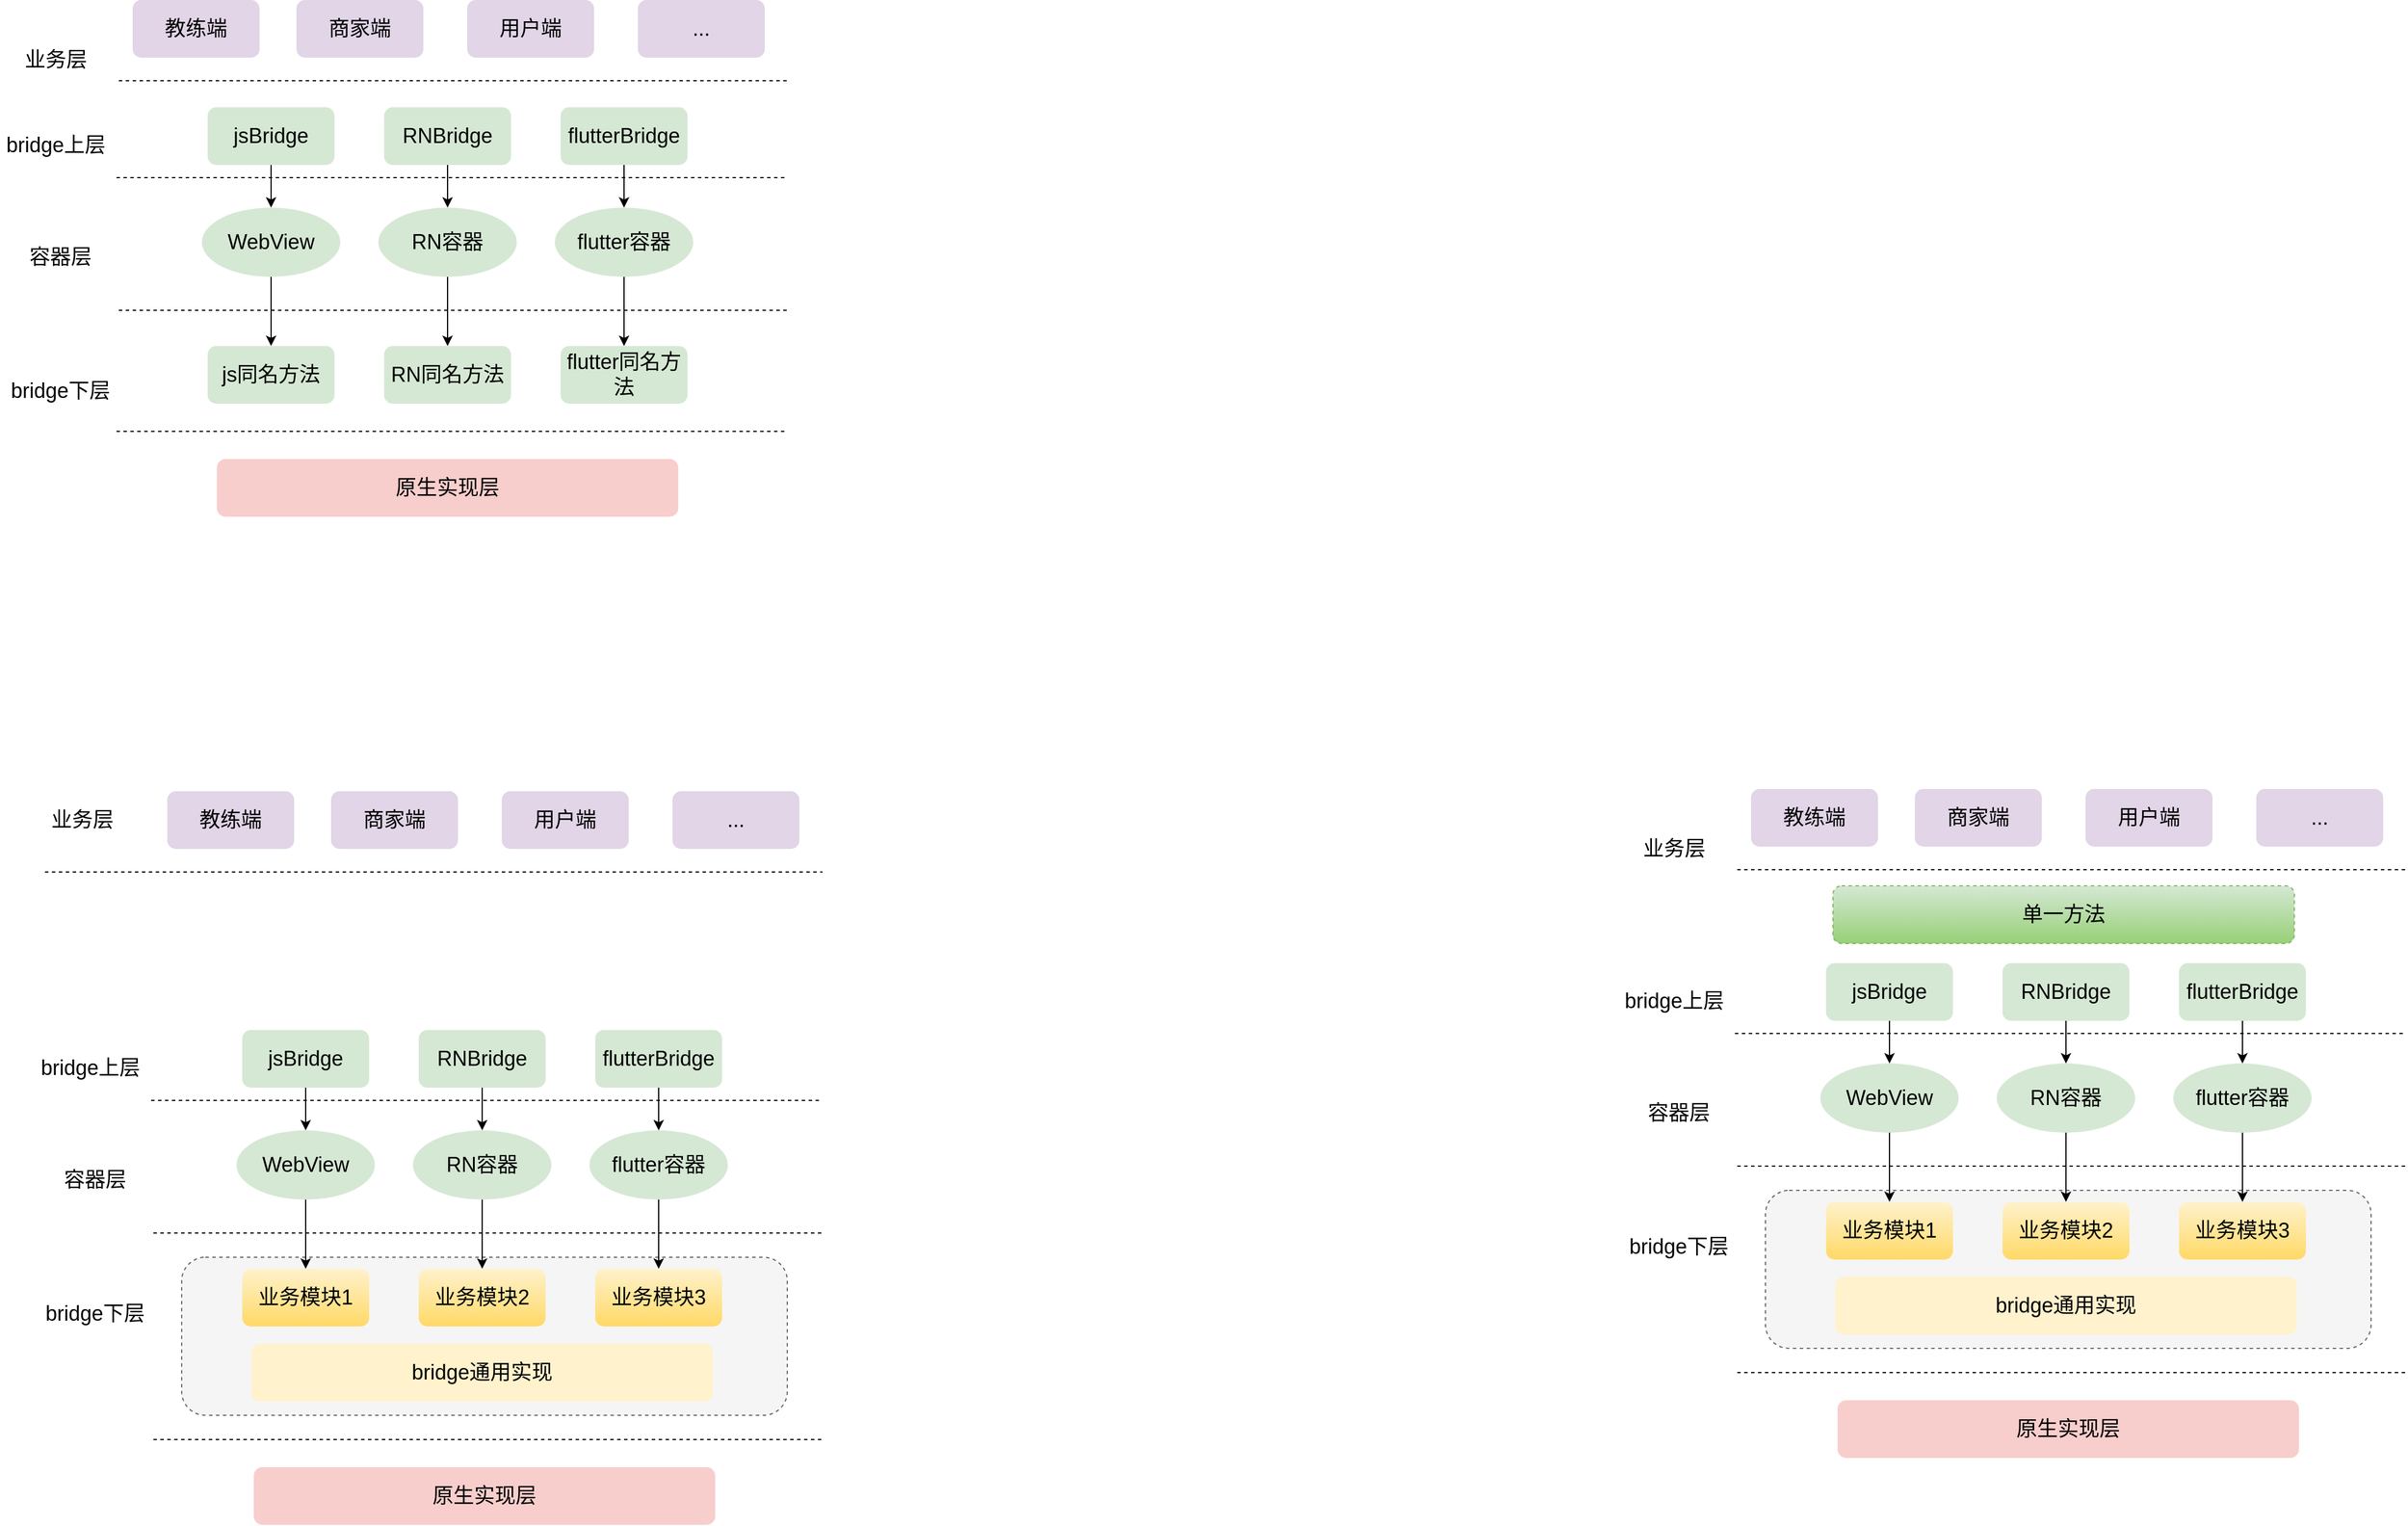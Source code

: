 <mxfile version="16.2.2" type="github" pages="3">
  <diagram id="u__dcUEoVm3xyo9EvBLi" name="第 1 页">
    <mxGraphModel dx="1186" dy="773" grid="0" gridSize="10" guides="1" tooltips="1" connect="1" arrows="1" fold="1" page="1" pageScale="1" pageWidth="3300" pageHeight="2339" math="0" shadow="0">
      <root>
        <mxCell id="0" />
        <mxCell id="1" parent="0" />
        <mxCell id="aqSKvSmFhZGV5VUTu-hm-85" value="" style="rounded=1;whiteSpace=wrap;html=1;dashed=1;fontSize=18;strokeWidth=1;fillColor=#f5f5f5;strokeColor=#666666;fontColor=#333333;" parent="1" vertex="1">
          <mxGeometry x="404.5" y="1203" width="525" height="137" as="geometry" />
        </mxCell>
        <mxCell id="aqSKvSmFhZGV5VUTu-hm-1" value="" style="line;strokeWidth=1;html=1;dashed=1;" parent="1" vertex="1">
          <mxGeometry x="350" y="178" width="580" height="10" as="geometry" />
        </mxCell>
        <mxCell id="aqSKvSmFhZGV5VUTu-hm-2" value="业务层" style="text;html=1;align=center;verticalAlign=middle;resizable=0;points=[];autosize=1;strokeColor=none;fillColor=none;fontSize=18;" parent="1" vertex="1">
          <mxGeometry x="260" y="150" width="70" height="30" as="geometry" />
        </mxCell>
        <mxCell id="aqSKvSmFhZGV5VUTu-hm-4" value="教练端" style="rounded=1;whiteSpace=wrap;html=1;dashed=1;fontSize=18;strokeWidth=1;strokeColor=none;fillColor=#e1d5e7;" parent="1" vertex="1">
          <mxGeometry x="362" y="113" width="110" height="50" as="geometry" />
        </mxCell>
        <mxCell id="aqSKvSmFhZGV5VUTu-hm-7" value="商家端" style="rounded=1;whiteSpace=wrap;html=1;dashed=1;fontSize=18;strokeWidth=1;strokeColor=none;fillColor=#e1d5e7;" parent="1" vertex="1">
          <mxGeometry x="504" y="113" width="110" height="50" as="geometry" />
        </mxCell>
        <mxCell id="aqSKvSmFhZGV5VUTu-hm-8" value="用户端" style="rounded=1;whiteSpace=wrap;html=1;dashed=1;fontSize=18;strokeWidth=1;strokeColor=none;fillColor=#e1d5e7;" parent="1" vertex="1">
          <mxGeometry x="652" y="113" width="110" height="50" as="geometry" />
        </mxCell>
        <mxCell id="aqSKvSmFhZGV5VUTu-hm-11" value="..." style="rounded=1;whiteSpace=wrap;html=1;dashed=1;fontSize=18;strokeWidth=1;strokeColor=none;fillColor=#e1d5e7;" parent="1" vertex="1">
          <mxGeometry x="800" y="113" width="110" height="50" as="geometry" />
        </mxCell>
        <mxCell id="aqSKvSmFhZGV5VUTu-hm-12" value="bridge上层" style="text;html=1;align=center;verticalAlign=middle;resizable=0;points=[];autosize=1;strokeColor=none;fillColor=none;fontSize=18;" parent="1" vertex="1">
          <mxGeometry x="247" y="226" width="96" height="26" as="geometry" />
        </mxCell>
        <mxCell id="aqSKvSmFhZGV5VUTu-hm-13" value="" style="line;strokeWidth=1;html=1;dashed=1;" parent="1" vertex="1">
          <mxGeometry x="348" y="262" width="580" height="10" as="geometry" />
        </mxCell>
        <mxCell id="aqSKvSmFhZGV5VUTu-hm-23" value="" style="edgeStyle=orthogonalEdgeStyle;rounded=0;orthogonalLoop=1;jettySize=auto;html=1;fontSize=18;startArrow=none;startFill=0;" parent="1" source="aqSKvSmFhZGV5VUTu-hm-19" target="aqSKvSmFhZGV5VUTu-hm-22" edge="1">
          <mxGeometry relative="1" as="geometry" />
        </mxCell>
        <mxCell id="aqSKvSmFhZGV5VUTu-hm-19" value="jsBridge" style="rounded=1;whiteSpace=wrap;html=1;dashed=1;fontSize=18;strokeWidth=1;strokeColor=none;fillColor=#d5e8d4;" parent="1" vertex="1">
          <mxGeometry x="427" y="206" width="110" height="50" as="geometry" />
        </mxCell>
        <mxCell id="aqSKvSmFhZGV5VUTu-hm-26" value="" style="edgeStyle=orthogonalEdgeStyle;rounded=0;orthogonalLoop=1;jettySize=auto;html=1;fontSize=18;startArrow=none;startFill=0;" parent="1" source="aqSKvSmFhZGV5VUTu-hm-20" target="aqSKvSmFhZGV5VUTu-hm-25" edge="1">
          <mxGeometry relative="1" as="geometry" />
        </mxCell>
        <mxCell id="aqSKvSmFhZGV5VUTu-hm-20" value="RNBridge" style="rounded=1;whiteSpace=wrap;html=1;dashed=1;fontSize=18;strokeWidth=1;strokeColor=none;fillColor=#d5e8d4;" parent="1" vertex="1">
          <mxGeometry x="580" y="206" width="110" height="50" as="geometry" />
        </mxCell>
        <mxCell id="aqSKvSmFhZGV5VUTu-hm-28" value="" style="edgeStyle=orthogonalEdgeStyle;rounded=0;orthogonalLoop=1;jettySize=auto;html=1;fontSize=18;startArrow=none;startFill=0;" parent="1" source="aqSKvSmFhZGV5VUTu-hm-21" target="aqSKvSmFhZGV5VUTu-hm-27" edge="1">
          <mxGeometry relative="1" as="geometry" />
        </mxCell>
        <mxCell id="aqSKvSmFhZGV5VUTu-hm-21" value="flutterBridge" style="rounded=1;whiteSpace=wrap;html=1;dashed=1;fontSize=18;strokeWidth=1;strokeColor=none;fillColor=#d5e8d4;" parent="1" vertex="1">
          <mxGeometry x="733" y="206" width="110" height="50" as="geometry" />
        </mxCell>
        <mxCell id="aqSKvSmFhZGV5VUTu-hm-36" value="" style="edgeStyle=orthogonalEdgeStyle;rounded=0;orthogonalLoop=1;jettySize=auto;html=1;fontSize=18;startArrow=none;startFill=0;" parent="1" source="aqSKvSmFhZGV5VUTu-hm-22" target="aqSKvSmFhZGV5VUTu-hm-34" edge="1">
          <mxGeometry relative="1" as="geometry" />
        </mxCell>
        <mxCell id="aqSKvSmFhZGV5VUTu-hm-22" value="WebView" style="ellipse;whiteSpace=wrap;html=1;fontSize=18;fillColor=#d5e8d4;strokeColor=none;rounded=1;dashed=1;strokeWidth=1;" parent="1" vertex="1">
          <mxGeometry x="422" y="293" width="120" height="60" as="geometry" />
        </mxCell>
        <mxCell id="aqSKvSmFhZGV5VUTu-hm-42" value="" style="edgeStyle=orthogonalEdgeStyle;rounded=0;orthogonalLoop=1;jettySize=auto;html=1;fontSize=18;startArrow=none;startFill=0;" parent="1" source="aqSKvSmFhZGV5VUTu-hm-25" target="aqSKvSmFhZGV5VUTu-hm-39" edge="1">
          <mxGeometry relative="1" as="geometry" />
        </mxCell>
        <mxCell id="aqSKvSmFhZGV5VUTu-hm-25" value="RN容器" style="ellipse;whiteSpace=wrap;html=1;fontSize=18;fillColor=#d5e8d4;strokeColor=none;rounded=1;dashed=1;strokeWidth=1;" parent="1" vertex="1">
          <mxGeometry x="575" y="293" width="120" height="60" as="geometry" />
        </mxCell>
        <mxCell id="aqSKvSmFhZGV5VUTu-hm-44" value="" style="edgeStyle=orthogonalEdgeStyle;rounded=0;orthogonalLoop=1;jettySize=auto;html=1;fontSize=18;startArrow=none;startFill=0;" parent="1" source="aqSKvSmFhZGV5VUTu-hm-27" target="aqSKvSmFhZGV5VUTu-hm-43" edge="1">
          <mxGeometry relative="1" as="geometry" />
        </mxCell>
        <mxCell id="aqSKvSmFhZGV5VUTu-hm-27" value="flutter容器" style="ellipse;whiteSpace=wrap;html=1;fontSize=18;fillColor=#d5e8d4;strokeColor=none;rounded=1;dashed=1;strokeWidth=1;" parent="1" vertex="1">
          <mxGeometry x="728" y="293" width="120" height="60" as="geometry" />
        </mxCell>
        <mxCell id="aqSKvSmFhZGV5VUTu-hm-29" value="" style="line;strokeWidth=1;html=1;dashed=1;" parent="1" vertex="1">
          <mxGeometry x="350" y="377" width="580" height="10" as="geometry" />
        </mxCell>
        <mxCell id="aqSKvSmFhZGV5VUTu-hm-30" value="容器层" style="text;html=1;align=center;verticalAlign=middle;resizable=0;points=[];autosize=1;strokeColor=none;fillColor=none;fontSize=18;" parent="1" vertex="1">
          <mxGeometry x="267" y="323" width="64" height="26" as="geometry" />
        </mxCell>
        <mxCell id="aqSKvSmFhZGV5VUTu-hm-32" value="bridge下层" style="text;html=1;align=center;verticalAlign=middle;resizable=0;points=[];autosize=1;strokeColor=none;fillColor=none;fontSize=18;" parent="1" vertex="1">
          <mxGeometry x="251" y="439" width="96" height="26" as="geometry" />
        </mxCell>
        <mxCell id="aqSKvSmFhZGV5VUTu-hm-33" value="" style="line;strokeWidth=1;html=1;dashed=1;" parent="1" vertex="1">
          <mxGeometry x="348" y="482" width="580" height="10" as="geometry" />
        </mxCell>
        <mxCell id="aqSKvSmFhZGV5VUTu-hm-34" value="js同名方法" style="rounded=1;whiteSpace=wrap;html=1;dashed=1;fontSize=18;strokeWidth=1;strokeColor=none;fillColor=#d5e8d4;" parent="1" vertex="1">
          <mxGeometry x="427" y="413" width="110" height="50" as="geometry" />
        </mxCell>
        <mxCell id="aqSKvSmFhZGV5VUTu-hm-39" value="RN同名方法" style="rounded=1;whiteSpace=wrap;html=1;dashed=1;fontSize=18;strokeWidth=1;strokeColor=none;fillColor=#d5e8d4;" parent="1" vertex="1">
          <mxGeometry x="580" y="413" width="110" height="50" as="geometry" />
        </mxCell>
        <mxCell id="aqSKvSmFhZGV5VUTu-hm-43" value="flutter同名方法" style="rounded=1;whiteSpace=wrap;html=1;dashed=1;fontSize=18;strokeWidth=1;strokeColor=none;fillColor=#d5e8d4;" parent="1" vertex="1">
          <mxGeometry x="733" y="413" width="110" height="50" as="geometry" />
        </mxCell>
        <mxCell id="aqSKvSmFhZGV5VUTu-hm-45" value="原生实现层" style="rounded=1;whiteSpace=wrap;html=1;dashed=1;fontSize=18;strokeWidth=1;strokeColor=none;fillColor=#f8cecc;" parent="1" vertex="1">
          <mxGeometry x="435" y="511" width="400" height="50" as="geometry" />
        </mxCell>
        <mxCell id="aqSKvSmFhZGV5VUTu-hm-46" value="" style="line;strokeWidth=1;html=1;dashed=1;" parent="1" vertex="1">
          <mxGeometry x="286" y="864" width="674" height="10" as="geometry" />
        </mxCell>
        <mxCell id="aqSKvSmFhZGV5VUTu-hm-47" value="业务层" style="text;html=1;align=center;verticalAlign=middle;resizable=0;points=[];autosize=1;strokeColor=none;fillColor=none;fontSize=18;" parent="1" vertex="1">
          <mxGeometry x="283" y="809" width="70" height="30" as="geometry" />
        </mxCell>
        <mxCell id="aqSKvSmFhZGV5VUTu-hm-48" value="教练端" style="rounded=1;whiteSpace=wrap;html=1;dashed=1;fontSize=18;strokeWidth=1;strokeColor=none;fillColor=#e1d5e7;" parent="1" vertex="1">
          <mxGeometry x="392" y="799" width="110" height="50" as="geometry" />
        </mxCell>
        <mxCell id="aqSKvSmFhZGV5VUTu-hm-49" value="商家端" style="rounded=1;whiteSpace=wrap;html=1;dashed=1;fontSize=18;strokeWidth=1;strokeColor=none;fillColor=#e1d5e7;" parent="1" vertex="1">
          <mxGeometry x="534" y="799" width="110" height="50" as="geometry" />
        </mxCell>
        <mxCell id="aqSKvSmFhZGV5VUTu-hm-50" value="用户端" style="rounded=1;whiteSpace=wrap;html=1;dashed=1;fontSize=18;strokeWidth=1;strokeColor=none;fillColor=#e1d5e7;" parent="1" vertex="1">
          <mxGeometry x="682" y="799" width="110" height="50" as="geometry" />
        </mxCell>
        <mxCell id="aqSKvSmFhZGV5VUTu-hm-51" value="..." style="rounded=1;whiteSpace=wrap;html=1;dashed=1;fontSize=18;strokeWidth=1;strokeColor=none;fillColor=#e1d5e7;" parent="1" vertex="1">
          <mxGeometry x="830" y="799" width="110" height="50" as="geometry" />
        </mxCell>
        <mxCell id="aqSKvSmFhZGV5VUTu-hm-52" value="bridge上层" style="text;html=1;align=center;verticalAlign=middle;resizable=0;points=[];autosize=1;strokeColor=none;fillColor=none;fontSize=18;" parent="1" vertex="1">
          <mxGeometry x="277" y="1026" width="96" height="26" as="geometry" />
        </mxCell>
        <mxCell id="aqSKvSmFhZGV5VUTu-hm-53" value="" style="line;strokeWidth=1;html=1;dashed=1;" parent="1" vertex="1">
          <mxGeometry x="378" y="1062" width="580" height="10" as="geometry" />
        </mxCell>
        <mxCell id="aqSKvSmFhZGV5VUTu-hm-54" value="" style="edgeStyle=orthogonalEdgeStyle;rounded=0;orthogonalLoop=1;jettySize=auto;html=1;fontSize=18;startArrow=none;startFill=0;" parent="1" source="aqSKvSmFhZGV5VUTu-hm-55" target="aqSKvSmFhZGV5VUTu-hm-61" edge="1">
          <mxGeometry relative="1" as="geometry" />
        </mxCell>
        <mxCell id="aqSKvSmFhZGV5VUTu-hm-55" value="jsBridge" style="rounded=1;whiteSpace=wrap;html=1;dashed=1;fontSize=18;strokeWidth=1;strokeColor=none;fillColor=#d5e8d4;" parent="1" vertex="1">
          <mxGeometry x="457" y="1006" width="110" height="50" as="geometry" />
        </mxCell>
        <mxCell id="aqSKvSmFhZGV5VUTu-hm-56" value="" style="edgeStyle=orthogonalEdgeStyle;rounded=0;orthogonalLoop=1;jettySize=auto;html=1;fontSize=18;startArrow=none;startFill=0;" parent="1" source="aqSKvSmFhZGV5VUTu-hm-57" target="aqSKvSmFhZGV5VUTu-hm-63" edge="1">
          <mxGeometry relative="1" as="geometry" />
        </mxCell>
        <mxCell id="aqSKvSmFhZGV5VUTu-hm-57" value="RNBridge" style="rounded=1;whiteSpace=wrap;html=1;dashed=1;fontSize=18;strokeWidth=1;strokeColor=none;fillColor=#d5e8d4;" parent="1" vertex="1">
          <mxGeometry x="610" y="1006" width="110" height="50" as="geometry" />
        </mxCell>
        <mxCell id="aqSKvSmFhZGV5VUTu-hm-58" value="" style="edgeStyle=orthogonalEdgeStyle;rounded=0;orthogonalLoop=1;jettySize=auto;html=1;fontSize=18;startArrow=none;startFill=0;" parent="1" source="aqSKvSmFhZGV5VUTu-hm-59" target="aqSKvSmFhZGV5VUTu-hm-65" edge="1">
          <mxGeometry relative="1" as="geometry" />
        </mxCell>
        <mxCell id="aqSKvSmFhZGV5VUTu-hm-59" value="flutterBridge" style="rounded=1;whiteSpace=wrap;html=1;dashed=1;fontSize=18;strokeWidth=1;strokeColor=none;fillColor=#d5e8d4;" parent="1" vertex="1">
          <mxGeometry x="763" y="1006" width="110" height="50" as="geometry" />
        </mxCell>
        <mxCell id="aqSKvSmFhZGV5VUTu-hm-60" value="" style="edgeStyle=orthogonalEdgeStyle;rounded=0;orthogonalLoop=1;jettySize=auto;html=1;fontSize=18;startArrow=none;startFill=0;" parent="1" source="aqSKvSmFhZGV5VUTu-hm-61" target="aqSKvSmFhZGV5VUTu-hm-70" edge="1">
          <mxGeometry relative="1" as="geometry" />
        </mxCell>
        <mxCell id="aqSKvSmFhZGV5VUTu-hm-61" value="WebView" style="ellipse;whiteSpace=wrap;html=1;fontSize=18;fillColor=#d5e8d4;strokeColor=none;rounded=1;dashed=1;strokeWidth=1;" parent="1" vertex="1">
          <mxGeometry x="452" y="1093" width="120" height="60" as="geometry" />
        </mxCell>
        <mxCell id="aqSKvSmFhZGV5VUTu-hm-62" value="" style="edgeStyle=orthogonalEdgeStyle;rounded=0;orthogonalLoop=1;jettySize=auto;html=1;fontSize=18;startArrow=none;startFill=0;" parent="1" source="aqSKvSmFhZGV5VUTu-hm-63" target="aqSKvSmFhZGV5VUTu-hm-71" edge="1">
          <mxGeometry relative="1" as="geometry" />
        </mxCell>
        <mxCell id="aqSKvSmFhZGV5VUTu-hm-63" value="RN容器" style="ellipse;whiteSpace=wrap;html=1;fontSize=18;fillColor=#d5e8d4;strokeColor=none;rounded=1;dashed=1;strokeWidth=1;" parent="1" vertex="1">
          <mxGeometry x="605" y="1093" width="120" height="60" as="geometry" />
        </mxCell>
        <mxCell id="aqSKvSmFhZGV5VUTu-hm-64" value="" style="edgeStyle=orthogonalEdgeStyle;rounded=0;orthogonalLoop=1;jettySize=auto;html=1;fontSize=18;startArrow=none;startFill=0;" parent="1" source="aqSKvSmFhZGV5VUTu-hm-65" target="aqSKvSmFhZGV5VUTu-hm-72" edge="1">
          <mxGeometry relative="1" as="geometry" />
        </mxCell>
        <mxCell id="aqSKvSmFhZGV5VUTu-hm-65" value="flutter容器" style="ellipse;whiteSpace=wrap;html=1;fontSize=18;fillColor=#d5e8d4;strokeColor=none;rounded=1;dashed=1;strokeWidth=1;" parent="1" vertex="1">
          <mxGeometry x="758" y="1093" width="120" height="60" as="geometry" />
        </mxCell>
        <mxCell id="aqSKvSmFhZGV5VUTu-hm-66" value="" style="line;strokeWidth=1;html=1;dashed=1;" parent="1" vertex="1">
          <mxGeometry x="380" y="1177" width="580" height="10" as="geometry" />
        </mxCell>
        <mxCell id="aqSKvSmFhZGV5VUTu-hm-67" value="容器层" style="text;html=1;align=center;verticalAlign=middle;resizable=0;points=[];autosize=1;strokeColor=none;fillColor=none;fontSize=18;" parent="1" vertex="1">
          <mxGeometry x="297" y="1123" width="64" height="26" as="geometry" />
        </mxCell>
        <mxCell id="aqSKvSmFhZGV5VUTu-hm-68" value="bridge下层" style="text;html=1;align=center;verticalAlign=middle;resizable=0;points=[];autosize=1;strokeColor=none;fillColor=none;fontSize=18;" parent="1" vertex="1">
          <mxGeometry x="281" y="1239" width="96" height="26" as="geometry" />
        </mxCell>
        <mxCell id="aqSKvSmFhZGV5VUTu-hm-69" value="" style="line;strokeWidth=1;html=1;dashed=1;" parent="1" vertex="1">
          <mxGeometry x="380" y="1356" width="580" height="10" as="geometry" />
        </mxCell>
        <mxCell id="aqSKvSmFhZGV5VUTu-hm-70" value="业务模块1" style="rounded=1;whiteSpace=wrap;html=1;dashed=1;fontSize=18;strokeWidth=1;strokeColor=none;fillColor=#fff2cc;gradientColor=#ffd966;" parent="1" vertex="1">
          <mxGeometry x="457" y="1213" width="110" height="50" as="geometry" />
        </mxCell>
        <mxCell id="aqSKvSmFhZGV5VUTu-hm-71" value="业务模块2" style="rounded=1;whiteSpace=wrap;html=1;dashed=1;fontSize=18;strokeWidth=1;strokeColor=none;fillColor=#fff2cc;gradientColor=#ffd966;" parent="1" vertex="1">
          <mxGeometry x="610" y="1213" width="110" height="50" as="geometry" />
        </mxCell>
        <mxCell id="aqSKvSmFhZGV5VUTu-hm-72" value="业务模块3" style="rounded=1;whiteSpace=wrap;html=1;dashed=1;fontSize=18;strokeWidth=1;strokeColor=none;fillColor=#fff2cc;gradientColor=#ffd966;" parent="1" vertex="1">
          <mxGeometry x="763" y="1213" width="110" height="50" as="geometry" />
        </mxCell>
        <mxCell id="aqSKvSmFhZGV5VUTu-hm-73" value="原生实现层" style="rounded=1;whiteSpace=wrap;html=1;dashed=1;fontSize=18;strokeWidth=1;strokeColor=none;fillColor=#f8cecc;" parent="1" vertex="1">
          <mxGeometry x="467" y="1385" width="400" height="50" as="geometry" />
        </mxCell>
        <mxCell id="aqSKvSmFhZGV5VUTu-hm-76" value="bridge通用实现" style="rounded=1;whiteSpace=wrap;html=1;dashed=1;fontSize=18;strokeWidth=1;strokeColor=none;fillColor=#fff2cc;" parent="1" vertex="1">
          <mxGeometry x="465" y="1278" width="400" height="50" as="geometry" />
        </mxCell>
        <mxCell id="7jIZpGiQkFUZXm-IQ5wy-1" value="" style="rounded=1;whiteSpace=wrap;html=1;dashed=1;fontSize=18;strokeWidth=1;fillColor=#f5f5f5;strokeColor=#666666;fontColor=#333333;" parent="1" vertex="1">
          <mxGeometry x="1777.5" y="1145" width="525" height="137" as="geometry" />
        </mxCell>
        <mxCell id="7jIZpGiQkFUZXm-IQ5wy-2" value="" style="line;strokeWidth=1;html=1;dashed=1;" parent="1" vertex="1">
          <mxGeometry x="1753" y="862" width="580" height="10" as="geometry" />
        </mxCell>
        <mxCell id="7jIZpGiQkFUZXm-IQ5wy-3" value="业务层" style="text;html=1;align=center;verticalAlign=middle;resizable=0;points=[];autosize=1;strokeColor=none;fillColor=none;fontSize=18;" parent="1" vertex="1">
          <mxGeometry x="1663" y="834" width="70" height="30" as="geometry" />
        </mxCell>
        <mxCell id="7jIZpGiQkFUZXm-IQ5wy-4" value="教练端" style="rounded=1;whiteSpace=wrap;html=1;dashed=1;fontSize=18;strokeWidth=1;strokeColor=none;fillColor=#e1d5e7;" parent="1" vertex="1">
          <mxGeometry x="1765" y="797" width="110" height="50" as="geometry" />
        </mxCell>
        <mxCell id="7jIZpGiQkFUZXm-IQ5wy-5" value="商家端" style="rounded=1;whiteSpace=wrap;html=1;dashed=1;fontSize=18;strokeWidth=1;strokeColor=none;fillColor=#e1d5e7;" parent="1" vertex="1">
          <mxGeometry x="1907" y="797" width="110" height="50" as="geometry" />
        </mxCell>
        <mxCell id="7jIZpGiQkFUZXm-IQ5wy-6" value="用户端" style="rounded=1;whiteSpace=wrap;html=1;dashed=1;fontSize=18;strokeWidth=1;strokeColor=none;fillColor=#e1d5e7;" parent="1" vertex="1">
          <mxGeometry x="2055" y="797" width="110" height="50" as="geometry" />
        </mxCell>
        <mxCell id="7jIZpGiQkFUZXm-IQ5wy-7" value="..." style="rounded=1;whiteSpace=wrap;html=1;dashed=1;fontSize=18;strokeWidth=1;strokeColor=none;fillColor=#e1d5e7;" parent="1" vertex="1">
          <mxGeometry x="2203" y="797" width="110" height="50" as="geometry" />
        </mxCell>
        <mxCell id="7jIZpGiQkFUZXm-IQ5wy-8" value="bridge上层" style="text;html=1;align=center;verticalAlign=middle;resizable=0;points=[];autosize=1;strokeColor=none;fillColor=none;fontSize=18;" parent="1" vertex="1">
          <mxGeometry x="1650" y="968" width="96" height="26" as="geometry" />
        </mxCell>
        <mxCell id="7jIZpGiQkFUZXm-IQ5wy-9" value="" style="line;strokeWidth=1;html=1;dashed=1;" parent="1" vertex="1">
          <mxGeometry x="1751" y="1004" width="580" height="10" as="geometry" />
        </mxCell>
        <mxCell id="7jIZpGiQkFUZXm-IQ5wy-10" value="" style="edgeStyle=orthogonalEdgeStyle;rounded=0;orthogonalLoop=1;jettySize=auto;html=1;fontSize=18;startArrow=none;startFill=0;" parent="1" source="7jIZpGiQkFUZXm-IQ5wy-11" target="7jIZpGiQkFUZXm-IQ5wy-17" edge="1">
          <mxGeometry relative="1" as="geometry" />
        </mxCell>
        <mxCell id="7jIZpGiQkFUZXm-IQ5wy-11" value="jsBridge" style="rounded=1;whiteSpace=wrap;html=1;dashed=1;fontSize=18;strokeWidth=1;strokeColor=none;fillColor=#d5e8d4;" parent="1" vertex="1">
          <mxGeometry x="1830" y="948" width="110" height="50" as="geometry" />
        </mxCell>
        <mxCell id="7jIZpGiQkFUZXm-IQ5wy-12" value="" style="edgeStyle=orthogonalEdgeStyle;rounded=0;orthogonalLoop=1;jettySize=auto;html=1;fontSize=18;startArrow=none;startFill=0;" parent="1" source="7jIZpGiQkFUZXm-IQ5wy-13" target="7jIZpGiQkFUZXm-IQ5wy-19" edge="1">
          <mxGeometry relative="1" as="geometry" />
        </mxCell>
        <mxCell id="7jIZpGiQkFUZXm-IQ5wy-13" value="RNBridge" style="rounded=1;whiteSpace=wrap;html=1;dashed=1;fontSize=18;strokeWidth=1;strokeColor=none;fillColor=#d5e8d4;" parent="1" vertex="1">
          <mxGeometry x="1983" y="948" width="110" height="50" as="geometry" />
        </mxCell>
        <mxCell id="7jIZpGiQkFUZXm-IQ5wy-14" value="" style="edgeStyle=orthogonalEdgeStyle;rounded=0;orthogonalLoop=1;jettySize=auto;html=1;fontSize=18;startArrow=none;startFill=0;" parent="1" source="7jIZpGiQkFUZXm-IQ5wy-15" target="7jIZpGiQkFUZXm-IQ5wy-21" edge="1">
          <mxGeometry relative="1" as="geometry" />
        </mxCell>
        <mxCell id="7jIZpGiQkFUZXm-IQ5wy-15" value="flutterBridge" style="rounded=1;whiteSpace=wrap;html=1;dashed=1;fontSize=18;strokeWidth=1;strokeColor=none;fillColor=#d5e8d4;" parent="1" vertex="1">
          <mxGeometry x="2136" y="948" width="110" height="50" as="geometry" />
        </mxCell>
        <mxCell id="7jIZpGiQkFUZXm-IQ5wy-16" value="" style="edgeStyle=orthogonalEdgeStyle;rounded=0;orthogonalLoop=1;jettySize=auto;html=1;fontSize=18;startArrow=none;startFill=0;" parent="1" source="7jIZpGiQkFUZXm-IQ5wy-17" target="7jIZpGiQkFUZXm-IQ5wy-26" edge="1">
          <mxGeometry relative="1" as="geometry" />
        </mxCell>
        <mxCell id="7jIZpGiQkFUZXm-IQ5wy-17" value="WebView" style="ellipse;whiteSpace=wrap;html=1;fontSize=18;fillColor=#d5e8d4;strokeColor=none;rounded=1;dashed=1;strokeWidth=1;" parent="1" vertex="1">
          <mxGeometry x="1825" y="1035" width="120" height="60" as="geometry" />
        </mxCell>
        <mxCell id="7jIZpGiQkFUZXm-IQ5wy-18" value="" style="edgeStyle=orthogonalEdgeStyle;rounded=0;orthogonalLoop=1;jettySize=auto;html=1;fontSize=18;startArrow=none;startFill=0;" parent="1" source="7jIZpGiQkFUZXm-IQ5wy-19" target="7jIZpGiQkFUZXm-IQ5wy-27" edge="1">
          <mxGeometry relative="1" as="geometry" />
        </mxCell>
        <mxCell id="7jIZpGiQkFUZXm-IQ5wy-19" value="RN容器" style="ellipse;whiteSpace=wrap;html=1;fontSize=18;fillColor=#d5e8d4;strokeColor=none;rounded=1;dashed=1;strokeWidth=1;" parent="1" vertex="1">
          <mxGeometry x="1978" y="1035" width="120" height="60" as="geometry" />
        </mxCell>
        <mxCell id="7jIZpGiQkFUZXm-IQ5wy-20" value="" style="edgeStyle=orthogonalEdgeStyle;rounded=0;orthogonalLoop=1;jettySize=auto;html=1;fontSize=18;startArrow=none;startFill=0;" parent="1" source="7jIZpGiQkFUZXm-IQ5wy-21" target="7jIZpGiQkFUZXm-IQ5wy-28" edge="1">
          <mxGeometry relative="1" as="geometry" />
        </mxCell>
        <mxCell id="7jIZpGiQkFUZXm-IQ5wy-21" value="flutter容器" style="ellipse;whiteSpace=wrap;html=1;fontSize=18;fillColor=#d5e8d4;strokeColor=none;rounded=1;dashed=1;strokeWidth=1;" parent="1" vertex="1">
          <mxGeometry x="2131" y="1035" width="120" height="60" as="geometry" />
        </mxCell>
        <mxCell id="7jIZpGiQkFUZXm-IQ5wy-22" value="" style="line;strokeWidth=1;html=1;dashed=1;" parent="1" vertex="1">
          <mxGeometry x="1753" y="1119" width="580" height="10" as="geometry" />
        </mxCell>
        <mxCell id="7jIZpGiQkFUZXm-IQ5wy-23" value="容器层" style="text;html=1;align=center;verticalAlign=middle;resizable=0;points=[];autosize=1;strokeColor=none;fillColor=none;fontSize=18;" parent="1" vertex="1">
          <mxGeometry x="1670" y="1065" width="64" height="26" as="geometry" />
        </mxCell>
        <mxCell id="7jIZpGiQkFUZXm-IQ5wy-24" value="bridge下层" style="text;html=1;align=center;verticalAlign=middle;resizable=0;points=[];autosize=1;strokeColor=none;fillColor=none;fontSize=18;" parent="1" vertex="1">
          <mxGeometry x="1654" y="1181" width="96" height="26" as="geometry" />
        </mxCell>
        <mxCell id="7jIZpGiQkFUZXm-IQ5wy-25" value="" style="line;strokeWidth=1;html=1;dashed=1;" parent="1" vertex="1">
          <mxGeometry x="1753" y="1298" width="580" height="10" as="geometry" />
        </mxCell>
        <mxCell id="7jIZpGiQkFUZXm-IQ5wy-26" value="业务模块1" style="rounded=1;whiteSpace=wrap;html=1;dashed=1;fontSize=18;strokeWidth=1;strokeColor=none;fillColor=#fff2cc;gradientColor=#ffd966;" parent="1" vertex="1">
          <mxGeometry x="1830" y="1155" width="110" height="50" as="geometry" />
        </mxCell>
        <mxCell id="7jIZpGiQkFUZXm-IQ5wy-27" value="业务模块2" style="rounded=1;whiteSpace=wrap;html=1;dashed=1;fontSize=18;strokeWidth=1;strokeColor=none;fillColor=#fff2cc;gradientColor=#ffd966;" parent="1" vertex="1">
          <mxGeometry x="1983" y="1155" width="110" height="50" as="geometry" />
        </mxCell>
        <mxCell id="7jIZpGiQkFUZXm-IQ5wy-28" value="业务模块3" style="rounded=1;whiteSpace=wrap;html=1;dashed=1;fontSize=18;strokeWidth=1;strokeColor=none;fillColor=#fff2cc;gradientColor=#ffd966;" parent="1" vertex="1">
          <mxGeometry x="2136" y="1155" width="110" height="50" as="geometry" />
        </mxCell>
        <mxCell id="7jIZpGiQkFUZXm-IQ5wy-29" value="原生实现层" style="rounded=1;whiteSpace=wrap;html=1;dashed=1;fontSize=18;strokeWidth=1;strokeColor=none;fillColor=#f8cecc;" parent="1" vertex="1">
          <mxGeometry x="1840" y="1327" width="400" height="50" as="geometry" />
        </mxCell>
        <mxCell id="7jIZpGiQkFUZXm-IQ5wy-30" value="bridge通用实现" style="rounded=1;whiteSpace=wrap;html=1;dashed=1;fontSize=18;strokeWidth=1;strokeColor=none;fillColor=#fff2cc;" parent="1" vertex="1">
          <mxGeometry x="1838" y="1220" width="400" height="50" as="geometry" />
        </mxCell>
        <mxCell id="7jIZpGiQkFUZXm-IQ5wy-32" value="单一方法" style="rounded=1;whiteSpace=wrap;html=1;dashed=1;fontSize=18;strokeWidth=1;strokeColor=#82b366;fillColor=#d5e8d4;gradientColor=#97d077;" parent="1" vertex="1">
          <mxGeometry x="1836" y="881" width="400" height="50" as="geometry" />
        </mxCell>
      </root>
    </mxGraphModel>
  </diagram>
  <diagram id="Z1L21hP19Qhgv_iIZ9a_" name="第 2 页">
    <mxGraphModel dx="1186" dy="773" grid="0" gridSize="10" guides="1" tooltips="1" connect="1" arrows="1" fold="1" page="1" pageScale="1" pageWidth="3300" pageHeight="2339" math="0" shadow="0">
      <root>
        <mxCell id="bEC-xD6dw51jqHywUA81-0" />
        <mxCell id="bEC-xD6dw51jqHywUA81-1" parent="bEC-xD6dw51jqHywUA81-0" />
        <mxCell id="bEC-xD6dw51jqHywUA81-6" value="" style="edgeStyle=orthogonalEdgeStyle;rounded=0;orthogonalLoop=1;jettySize=auto;html=1;fontSize=18;startArrow=none;startFill=0;" parent="bEC-xD6dw51jqHywUA81-1" source="bEC-xD6dw51jqHywUA81-2" target="bEC-xD6dw51jqHywUA81-5" edge="1">
          <mxGeometry relative="1" as="geometry" />
        </mxCell>
        <mxCell id="bEC-xD6dw51jqHywUA81-2" value="前端调用" style="strokeWidth=1;html=1;shape=mxgraph.flowchart.start_1;whiteSpace=wrap;glass=0;fontSize=18;perimeterSpacing=0;" parent="bEC-xD6dw51jqHywUA81-1" vertex="1">
          <mxGeometry x="485" y="88" width="100" height="60" as="geometry" />
        </mxCell>
        <mxCell id="HszFtjOzmJFsLadkfQ3V-1" value="" style="edgeStyle=orthogonalEdgeStyle;rounded=0;orthogonalLoop=1;jettySize=auto;html=1;fontSize=18;startArrow=none;startFill=0;" parent="bEC-xD6dw51jqHywUA81-1" source="bEC-xD6dw51jqHywUA81-5" target="HszFtjOzmJFsLadkfQ3V-0" edge="1">
          <mxGeometry relative="1" as="geometry" />
        </mxCell>
        <mxCell id="bEC-xD6dw51jqHywUA81-5" value="bridge方法" style="whiteSpace=wrap;html=1;fontSize=18;strokeWidth=1;glass=0;rounded=1;" parent="bEC-xD6dw51jqHywUA81-1" vertex="1">
          <mxGeometry x="480" y="206" width="110" height="50" as="geometry" />
        </mxCell>
        <mxCell id="HszFtjOzmJFsLadkfQ3V-3" value="" style="edgeStyle=orthogonalEdgeStyle;rounded=0;orthogonalLoop=1;jettySize=auto;html=1;fontSize=18;startArrow=none;startFill=0;" parent="bEC-xD6dw51jqHywUA81-1" source="HszFtjOzmJFsLadkfQ3V-0" target="HszFtjOzmJFsLadkfQ3V-2" edge="1">
          <mxGeometry relative="1" as="geometry" />
        </mxCell>
        <mxCell id="HszFtjOzmJFsLadkfQ3V-0" value="本地解析" style="whiteSpace=wrap;html=1;fontSize=18;strokeWidth=1;glass=0;rounded=1;" parent="bEC-xD6dw51jqHywUA81-1" vertex="1">
          <mxGeometry x="475" y="331" width="120" height="60" as="geometry" />
        </mxCell>
        <mxCell id="HszFtjOzmJFsLadkfQ3V-5" value="否" style="edgeStyle=orthogonalEdgeStyle;rounded=0;orthogonalLoop=1;jettySize=auto;html=1;fontSize=18;startArrow=none;startFill=0;" parent="bEC-xD6dw51jqHywUA81-1" source="HszFtjOzmJFsLadkfQ3V-2" target="HszFtjOzmJFsLadkfQ3V-4" edge="1">
          <mxGeometry relative="1" as="geometry" />
        </mxCell>
        <mxCell id="HszFtjOzmJFsLadkfQ3V-8" value="" style="edgeStyle=orthogonalEdgeStyle;rounded=0;orthogonalLoop=1;jettySize=auto;html=1;fontSize=18;startArrow=none;startFill=0;" parent="bEC-xD6dw51jqHywUA81-1" source="HszFtjOzmJFsLadkfQ3V-2" target="HszFtjOzmJFsLadkfQ3V-7" edge="1">
          <mxGeometry relative="1" as="geometry" />
        </mxCell>
        <mxCell id="HszFtjOzmJFsLadkfQ3V-2" value="模块是否注册" style="rhombus;whiteSpace=wrap;html=1;fontSize=18;strokeWidth=1;glass=0;rounded=1;" parent="bEC-xD6dw51jqHywUA81-1" vertex="1">
          <mxGeometry x="475" y="435" width="121" height="80" as="geometry" />
        </mxCell>
        <mxCell id="HszFtjOzmJFsLadkfQ3V-6" style="edgeStyle=orthogonalEdgeStyle;rounded=0;orthogonalLoop=1;jettySize=auto;html=1;exitX=0.5;exitY=0;exitDx=0;exitDy=0;entryX=0;entryY=0.5;entryDx=0;entryDy=0;entryPerimeter=0;fontSize=18;startArrow=none;startFill=0;" parent="bEC-xD6dw51jqHywUA81-1" source="HszFtjOzmJFsLadkfQ3V-4" target="bEC-xD6dw51jqHywUA81-2" edge="1">
          <mxGeometry relative="1" as="geometry" />
        </mxCell>
        <mxCell id="HszFtjOzmJFsLadkfQ3V-4" value="调用失败" style="rounded=1;whiteSpace=wrap;html=1;fontSize=18;strokeWidth=1;glass=0;" parent="bEC-xD6dw51jqHywUA81-1" vertex="1">
          <mxGeometry x="274.5" y="445" width="120" height="60" as="geometry" />
        </mxCell>
        <mxCell id="HszFtjOzmJFsLadkfQ3V-9" style="edgeStyle=orthogonalEdgeStyle;rounded=0;orthogonalLoop=1;jettySize=auto;html=1;exitX=0;exitY=0.5;exitDx=0;exitDy=0;entryX=0.5;entryY=1;entryDx=0;entryDy=0;fontSize=18;startArrow=none;startFill=0;" parent="bEC-xD6dw51jqHywUA81-1" source="HszFtjOzmJFsLadkfQ3V-7" target="HszFtjOzmJFsLadkfQ3V-4" edge="1">
          <mxGeometry relative="1" as="geometry" />
        </mxCell>
        <mxCell id="HszFtjOzmJFsLadkfQ3V-10" value="否" style="edgeLabel;html=1;align=center;verticalAlign=middle;resizable=0;points=[];fontSize=18;" parent="HszFtjOzmJFsLadkfQ3V-9" vertex="1" connectable="0">
          <mxGeometry x="-0.484" relative="1" as="geometry">
            <mxPoint as="offset" />
          </mxGeometry>
        </mxCell>
        <mxCell id="QDsG2CtLXRGqELhrLL63-1" value="" style="edgeStyle=orthogonalEdgeStyle;rounded=0;orthogonalLoop=1;jettySize=auto;html=1;fontSize=18;startArrow=none;startFill=0;" parent="bEC-xD6dw51jqHywUA81-1" source="HszFtjOzmJFsLadkfQ3V-7" target="QDsG2CtLXRGqELhrLL63-0" edge="1">
          <mxGeometry relative="1" as="geometry" />
        </mxCell>
        <mxCell id="QDsG2CtLXRGqELhrLL63-2" value="是" style="edgeLabel;html=1;align=center;verticalAlign=middle;resizable=0;points=[];fontSize=18;" parent="QDsG2CtLXRGqELhrLL63-1" vertex="1" connectable="0">
          <mxGeometry x="-0.333" relative="1" as="geometry">
            <mxPoint as="offset" />
          </mxGeometry>
        </mxCell>
        <mxCell id="HszFtjOzmJFsLadkfQ3V-7" value="方法是否注册" style="rhombus;whiteSpace=wrap;html=1;fontSize=18;strokeWidth=1;glass=0;rounded=1;" parent="bEC-xD6dw51jqHywUA81-1" vertex="1">
          <mxGeometry x="470.25" y="594" width="129.5" height="80" as="geometry" />
        </mxCell>
        <mxCell id="QDsG2CtLXRGqELhrLL63-4" value="" style="edgeStyle=orthogonalEdgeStyle;rounded=0;orthogonalLoop=1;jettySize=auto;html=1;fontSize=18;startArrow=none;startFill=0;" parent="bEC-xD6dw51jqHywUA81-1" source="QDsG2CtLXRGqELhrLL63-0" target="QDsG2CtLXRGqELhrLL63-3" edge="1">
          <mxGeometry relative="1" as="geometry" />
        </mxCell>
        <mxCell id="QDsG2CtLXRGqELhrLL63-0" value="参数解析" style="whiteSpace=wrap;html=1;fontSize=18;strokeWidth=1;glass=0;rounded=1;" parent="bEC-xD6dw51jqHywUA81-1" vertex="1">
          <mxGeometry x="684.5" y="604" width="120" height="60" as="geometry" />
        </mxCell>
        <mxCell id="QDsG2CtLXRGqELhrLL63-6" value="" style="edgeStyle=orthogonalEdgeStyle;rounded=0;orthogonalLoop=1;jettySize=auto;html=1;fontSize=18;startArrow=none;startFill=0;" parent="bEC-xD6dw51jqHywUA81-1" source="QDsG2CtLXRGqELhrLL63-3" target="QDsG2CtLXRGqELhrLL63-5" edge="1">
          <mxGeometry relative="1" as="geometry" />
        </mxCell>
        <mxCell id="QDsG2CtLXRGqELhrLL63-3" value="调用原生方法" style="whiteSpace=wrap;html=1;fontSize=18;strokeWidth=1;glass=0;rounded=1;" parent="bEC-xD6dw51jqHywUA81-1" vertex="1">
          <mxGeometry x="884.5" y="604" width="120" height="60" as="geometry" />
        </mxCell>
        <mxCell id="QDsG2CtLXRGqELhrLL63-7" style="edgeStyle=orthogonalEdgeStyle;rounded=0;orthogonalLoop=1;jettySize=auto;html=1;exitX=0.5;exitY=0;exitDx=0;exitDy=0;entryX=1;entryY=0.5;entryDx=0;entryDy=0;entryPerimeter=0;fontSize=18;startArrow=none;startFill=0;" parent="bEC-xD6dw51jqHywUA81-1" source="QDsG2CtLXRGqELhrLL63-5" target="bEC-xD6dw51jqHywUA81-2" edge="1">
          <mxGeometry relative="1" as="geometry" />
        </mxCell>
        <mxCell id="QDsG2CtLXRGqELhrLL63-8" value="是" style="edgeLabel;html=1;align=center;verticalAlign=middle;resizable=0;points=[];fontSize=18;" parent="QDsG2CtLXRGqELhrLL63-7" vertex="1" connectable="0">
          <mxGeometry x="-0.62" y="3" relative="1" as="geometry">
            <mxPoint x="1" as="offset" />
          </mxGeometry>
        </mxCell>
        <mxCell id="QDsG2CtLXRGqELhrLL63-10" value="" style="edgeStyle=orthogonalEdgeStyle;rounded=0;orthogonalLoop=1;jettySize=auto;html=1;fontSize=18;startArrow=none;startFill=0;" parent="bEC-xD6dw51jqHywUA81-1" source="QDsG2CtLXRGqELhrLL63-5" target="QDsG2CtLXRGqELhrLL63-9" edge="1">
          <mxGeometry relative="1" as="geometry" />
        </mxCell>
        <mxCell id="QDsG2CtLXRGqELhrLL63-11" value="否" style="edgeLabel;html=1;align=center;verticalAlign=middle;resizable=0;points=[];fontSize=18;" parent="QDsG2CtLXRGqELhrLL63-10" vertex="1" connectable="0">
          <mxGeometry x="0.026" y="4" relative="1" as="geometry">
            <mxPoint as="offset" />
          </mxGeometry>
        </mxCell>
        <mxCell id="QDsG2CtLXRGqELhrLL63-5" value="需要回调" style="rhombus;whiteSpace=wrap;html=1;fontSize=18;strokeWidth=1;glass=0;rounded=1;" parent="bEC-xD6dw51jqHywUA81-1" vertex="1">
          <mxGeometry x="878.25" y="454" width="132.5" height="80" as="geometry" />
        </mxCell>
        <mxCell id="QDsG2CtLXRGqELhrLL63-9" value="结束" style="whiteSpace=wrap;html=1;fontSize=18;strokeWidth=1;glass=0;rounded=1;" parent="bEC-xD6dw51jqHywUA81-1" vertex="1">
          <mxGeometry x="672" y="464" width="120" height="60" as="geometry" />
        </mxCell>
        <mxCell id="QDsG2CtLXRGqELhrLL63-12" value="本地解析" style="whiteSpace=wrap;html=1;rounded=1;glass=0;labelBackgroundColor=none;fontSize=18;strokeColor=#d79b00;strokeWidth=1;fillColor=#ffcd28;gradientColor=#ffa500;" parent="bEC-xD6dw51jqHywUA81-1" vertex="1">
          <mxGeometry x="247" y="1159" width="120" height="60" as="geometry" />
        </mxCell>
        <mxCell id="QDsG2CtLXRGqELhrLL63-14" value="" style="strokeWidth=2;html=1;shape=mxgraph.flowchart.annotation_2;align=left;labelPosition=right;pointerEvents=1;rounded=1;glass=0;labelBackgroundColor=none;fontSize=18;fillColor=#FFE599;gradientColor=none;" parent="bEC-xD6dw51jqHywUA81-1" vertex="1">
          <mxGeometry x="377" y="1072.5" width="50" height="233" as="geometry" />
        </mxCell>
        <mxCell id="QDsG2CtLXRGqELhrLL63-15" value="方式1: 找到一个对应的映射的方法，替换成我们自己的解析方法&lt;br&gt;优点：前端不需要替换当前的方案，只需要客户端进行修改" style="text;html=1;align=left;verticalAlign=middle;resizable=0;points=[];autosize=1;strokeColor=none;fillColor=none;fontSize=18;" parent="bEC-xD6dw51jqHywUA81-1" vertex="1">
          <mxGeometry x="442" y="1046" width="516" height="48" as="geometry" />
        </mxCell>
        <mxCell id="QDsG2CtLXRGqELhrLL63-16" value="方式2: 不替换三方bridge，但是拢到一个方法内，自己做方法的解析映射&lt;br&gt;优点：保持三方bridge的独立性" style="text;html=1;align=left;verticalAlign=middle;resizable=0;points=[];autosize=1;strokeColor=none;fillColor=none;fontSize=18;" parent="bEC-xD6dw51jqHywUA81-1" vertex="1">
          <mxGeometry x="440" y="1281" width="584" height="48" as="geometry" />
        </mxCell>
        <mxCell id="QDsG2CtLXRGqELhrLL63-19" value="{&lt;br&gt;&lt;span style=&quot;white-space: pre&quot;&gt; &lt;/span&gt;moduleName:xxx,&lt;br&gt;&lt;span style=&quot;white-space: pre&quot;&gt; &lt;/span&gt;methodName:xxx,&lt;br&gt;&lt;span style=&quot;white-space: pre&quot;&gt; &lt;/span&gt;params:{&lt;br&gt;&lt;span style=&quot;white-space: pre&quot;&gt; &lt;/span&gt;},&lt;br&gt;&lt;span style=&quot;white-space: pre&quot;&gt; &lt;/span&gt;callback:xxx&lt;br&gt;}" style="text;html=1;align=left;verticalAlign=middle;resizable=0;points=[];autosize=1;strokeColor=none;fillColor=none;fontSize=18;" parent="bEC-xD6dw51jqHywUA81-1" vertex="1">
          <mxGeometry x="440" y="1354" width="195" height="158" as="geometry" />
        </mxCell>
        <mxCell id="QDsG2CtLXRGqELhrLL63-20" value="bridge方法" style="whiteSpace=wrap;html=1;rounded=1;glass=0;labelBackgroundColor=none;fontSize=18;strokeColor=#d79b00;strokeWidth=1;fillColor=#ffcd28;gradientColor=#ffa500;" parent="bEC-xD6dw51jqHywUA81-1" vertex="1">
          <mxGeometry x="1274" y="319" width="120" height="60" as="geometry" />
        </mxCell>
        <mxCell id="QDsG2CtLXRGqELhrLL63-21" value="" style="shape=curlyBracket;whiteSpace=wrap;html=1;rounded=1;glass=0;labelBackgroundColor=none;fontSize=18;strokeColor=default;strokeWidth=1;fillColor=#FFE599;gradientColor=none;" parent="bEC-xD6dw51jqHywUA81-1" vertex="1">
          <mxGeometry x="1417" y="254" width="20" height="183" as="geometry" />
        </mxCell>
        <mxCell id="QDsG2CtLXRGqELhrLL63-23" value="基础模块，各跨段通用的方法" style="text;html=1;align=center;verticalAlign=middle;resizable=0;points=[];autosize=1;strokeColor=none;fillColor=none;fontSize=18;" parent="bEC-xD6dw51jqHywUA81-1" vertex="1">
          <mxGeometry x="1451" y="242" width="244" height="26" as="geometry" />
        </mxCell>
        <mxCell id="QDsG2CtLXRGqELhrLL63-24" value="功能模块，需要特定功能的时候进行注册" style="text;html=1;align=center;verticalAlign=middle;resizable=0;points=[];autosize=1;strokeColor=none;fillColor=none;fontSize=18;" parent="bEC-xD6dw51jqHywUA81-1" vertex="1">
          <mxGeometry x="1451" y="331" width="334" height="26" as="geometry" />
        </mxCell>
        <mxCell id="QDsG2CtLXRGqELhrLL63-25" value="业务模块，针对特定业务进行注册" style="text;html=1;align=center;verticalAlign=middle;resizable=0;points=[];autosize=1;strokeColor=none;fillColor=none;fontSize=18;" parent="bEC-xD6dw51jqHywUA81-1" vertex="1">
          <mxGeometry x="1460" y="415" width="280" height="26" as="geometry" />
        </mxCell>
      </root>
    </mxGraphModel>
  </diagram>
  <diagram id="VNU9Rj0oNG35q85Yg_Wn" name="第 3 页">
    <mxGraphModel dx="1186" dy="773" grid="0" gridSize="10" guides="1" tooltips="1" connect="1" arrows="1" fold="1" page="1" pageScale="1" pageWidth="3300" pageHeight="2339" math="0" shadow="0">
      <root>
        <mxCell id="oT9Z2OkehyOciY0bffM1-0" />
        <mxCell id="oT9Z2OkehyOciY0bffM1-1" parent="oT9Z2OkehyOciY0bffM1-0" />
        <mxCell id="oT9Z2OkehyOciY0bffM1-4" value="" style="edgeStyle=orthogonalEdgeStyle;rounded=0;orthogonalLoop=1;jettySize=auto;html=1;" parent="oT9Z2OkehyOciY0bffM1-1" source="oT9Z2OkehyOciY0bffM1-2" target="oT9Z2OkehyOciY0bffM1-3" edge="1">
          <mxGeometry relative="1" as="geometry" />
        </mxCell>
        <mxCell id="oT9Z2OkehyOciY0bffM1-14" style="edgeStyle=orthogonalEdgeStyle;rounded=0;orthogonalLoop=1;jettySize=auto;html=1;exitX=0.5;exitY=1;exitDx=0;exitDy=0;entryX=0.5;entryY=0;entryDx=0;entryDy=0;" parent="oT9Z2OkehyOciY0bffM1-1" source="oT9Z2OkehyOciY0bffM1-2" target="oT9Z2OkehyOciY0bffM1-12" edge="1">
          <mxGeometry relative="1" as="geometry" />
        </mxCell>
        <mxCell id="oT9Z2OkehyOciY0bffM1-15" style="edgeStyle=orthogonalEdgeStyle;rounded=0;orthogonalLoop=1;jettySize=auto;html=1;exitX=0.5;exitY=1;exitDx=0;exitDy=0;" parent="oT9Z2OkehyOciY0bffM1-1" source="oT9Z2OkehyOciY0bffM1-2" target="oT9Z2OkehyOciY0bffM1-13" edge="1">
          <mxGeometry relative="1" as="geometry" />
        </mxCell>
        <mxCell id="oT9Z2OkehyOciY0bffM1-2" value="H5页面" style="ellipse;whiteSpace=wrap;html=1;aspect=fixed;" parent="oT9Z2OkehyOciY0bffM1-1" vertex="1">
          <mxGeometry x="226" y="111" width="80" height="80" as="geometry" />
        </mxCell>
        <mxCell id="oT9Z2OkehyOciY0bffM1-6" value="" style="edgeStyle=orthogonalEdgeStyle;rounded=0;orthogonalLoop=1;jettySize=auto;html=1;" parent="oT9Z2OkehyOciY0bffM1-1" source="oT9Z2OkehyOciY0bffM1-3" target="oT9Z2OkehyOciY0bffM1-5" edge="1">
          <mxGeometry relative="1" as="geometry" />
        </mxCell>
        <mxCell id="oT9Z2OkehyOciY0bffM1-3" value="注册桥接模块" style="rounded=1;whiteSpace=wrap;html=1;" parent="oT9Z2OkehyOciY0bffM1-1" vertex="1">
          <mxGeometry x="366" y="126" width="110" height="50" as="geometry" />
        </mxCell>
        <mxCell id="oT9Z2OkehyOciY0bffM1-5" value="将模块添加到模块集中" style="rounded=1;whiteSpace=wrap;html=1;" parent="oT9Z2OkehyOciY0bffM1-1" vertex="1">
          <mxGeometry x="536" y="126" width="110" height="50" as="geometry" />
        </mxCell>
        <mxCell id="oT9Z2OkehyOciY0bffM1-7" value="模块和方法只有两级建议用map" style="text;html=1;align=center;verticalAlign=middle;resizable=0;points=[];autosize=1;strokeColor=none;fillColor=none;" parent="oT9Z2OkehyOciY0bffM1-1" vertex="1">
          <mxGeometry x="499" y="102" width="177" height="18" as="geometry" />
        </mxCell>
        <mxCell id="oT9Z2OkehyOciY0bffM1-17" value="" style="edgeStyle=orthogonalEdgeStyle;rounded=0;orthogonalLoop=1;jettySize=auto;html=1;" parent="oT9Z2OkehyOciY0bffM1-1" source="oT9Z2OkehyOciY0bffM1-12" target="oT9Z2OkehyOciY0bffM1-16" edge="1">
          <mxGeometry relative="1" as="geometry" />
        </mxCell>
        <mxCell id="oT9Z2OkehyOciY0bffM1-12" value="统一方法调用" style="rounded=1;whiteSpace=wrap;html=1;" parent="oT9Z2OkehyOciY0bffM1-1" vertex="1">
          <mxGeometry x="122" y="244" width="110" height="50" as="geometry" />
        </mxCell>
        <mxCell id="oT9Z2OkehyOciY0bffM1-19" value="" style="edgeStyle=orthogonalEdgeStyle;rounded=0;orthogonalLoop=1;jettySize=auto;html=1;" parent="oT9Z2OkehyOciY0bffM1-1" source="oT9Z2OkehyOciY0bffM1-13" target="oT9Z2OkehyOciY0bffM1-18" edge="1">
          <mxGeometry relative="1" as="geometry" />
        </mxCell>
        <mxCell id="oT9Z2OkehyOciY0bffM1-13" value="改造前的方法调用" style="rounded=1;whiteSpace=wrap;html=1;" parent="oT9Z2OkehyOciY0bffM1-1" vertex="1">
          <mxGeometry x="304" y="244" width="110" height="50" as="geometry" />
        </mxCell>
        <mxCell id="oT9Z2OkehyOciY0bffM1-23" value="" style="edgeStyle=orthogonalEdgeStyle;rounded=0;orthogonalLoop=1;jettySize=auto;html=1;" parent="oT9Z2OkehyOciY0bffM1-1" source="oT9Z2OkehyOciY0bffM1-16" target="oT9Z2OkehyOciY0bffM1-22" edge="1">
          <mxGeometry relative="1" as="geometry" />
        </mxCell>
        <mxCell id="oT9Z2OkehyOciY0bffM1-16" value="携带模块名，方法名，参数，回调对象" style="ellipse;whiteSpace=wrap;html=1;rounded=1;" parent="oT9Z2OkehyOciY0bffM1-1" vertex="1">
          <mxGeometry x="117" y="369" width="120" height="60" as="geometry" />
        </mxCell>
        <mxCell id="oT9Z2OkehyOciY0bffM1-18" value="携带方法名和参数回调" style="ellipse;whiteSpace=wrap;html=1;rounded=1;" parent="oT9Z2OkehyOciY0bffM1-1" vertex="1">
          <mxGeometry x="299" y="369" width="120" height="60" as="geometry" />
        </mxCell>
        <mxCell id="oT9Z2OkehyOciY0bffM1-31" style="edgeStyle=orthogonalEdgeStyle;rounded=0;orthogonalLoop=1;jettySize=auto;html=1;exitX=0.5;exitY=1;exitDx=0;exitDy=0;" parent="oT9Z2OkehyOciY0bffM1-1" source="oT9Z2OkehyOciY0bffM1-22" target="oT9Z2OkehyOciY0bffM1-28" edge="1">
          <mxGeometry relative="1" as="geometry" />
        </mxCell>
        <mxCell id="oT9Z2OkehyOciY0bffM1-22" value="选择对应的模块" style="ellipse;whiteSpace=wrap;html=1;rounded=1;" parent="oT9Z2OkehyOciY0bffM1-1" vertex="1">
          <mxGeometry x="117" y="509" width="120" height="60" as="geometry" />
        </mxCell>
        <mxCell id="oT9Z2OkehyOciY0bffM1-36" value="否" style="edgeStyle=orthogonalEdgeStyle;rounded=0;orthogonalLoop=1;jettySize=auto;html=1;" parent="oT9Z2OkehyOciY0bffM1-1" source="oT9Z2OkehyOciY0bffM1-28" target="oT9Z2OkehyOciY0bffM1-35" edge="1">
          <mxGeometry relative="1" as="geometry" />
        </mxCell>
        <mxCell id="oT9Z2OkehyOciY0bffM1-38" value="" style="edgeStyle=orthogonalEdgeStyle;rounded=0;orthogonalLoop=1;jettySize=auto;html=1;" parent="oT9Z2OkehyOciY0bffM1-1" source="oT9Z2OkehyOciY0bffM1-28" target="oT9Z2OkehyOciY0bffM1-37" edge="1">
          <mxGeometry relative="1" as="geometry" />
        </mxCell>
        <mxCell id="oT9Z2OkehyOciY0bffM1-41" value="是" style="edgeLabel;html=1;align=center;verticalAlign=middle;resizable=0;points=[];" parent="oT9Z2OkehyOciY0bffM1-38" vertex="1" connectable="0">
          <mxGeometry x="-0.15" y="1" relative="1" as="geometry">
            <mxPoint as="offset" />
          </mxGeometry>
        </mxCell>
        <mxCell id="oT9Z2OkehyOciY0bffM1-28" value="模块存在" style="rhombus;whiteSpace=wrap;html=1;rounded=1;" parent="oT9Z2OkehyOciY0bffM1-1" vertex="1">
          <mxGeometry x="219" y="671" width="80" height="80" as="geometry" />
        </mxCell>
        <mxCell id="oT9Z2OkehyOciY0bffM1-35" value="失败" style="rounded=1;whiteSpace=wrap;html=1;" parent="oT9Z2OkehyOciY0bffM1-1" vertex="1">
          <mxGeometry x="204" y="804" width="110" height="50" as="geometry" />
        </mxCell>
        <mxCell id="oT9Z2OkehyOciY0bffM1-39" style="edgeStyle=orthogonalEdgeStyle;rounded=0;orthogonalLoop=1;jettySize=auto;html=1;exitX=0.5;exitY=1;exitDx=0;exitDy=0;entryX=1;entryY=0.5;entryDx=0;entryDy=0;" parent="oT9Z2OkehyOciY0bffM1-1" source="oT9Z2OkehyOciY0bffM1-37" target="oT9Z2OkehyOciY0bffM1-35" edge="1">
          <mxGeometry relative="1" as="geometry" />
        </mxCell>
        <mxCell id="oT9Z2OkehyOciY0bffM1-40" value="否" style="edgeLabel;html=1;align=center;verticalAlign=middle;resizable=0;points=[];" parent="oT9Z2OkehyOciY0bffM1-39" vertex="1" connectable="0">
          <mxGeometry x="-0.661" y="-2" relative="1" as="geometry">
            <mxPoint as="offset" />
          </mxGeometry>
        </mxCell>
        <mxCell id="oT9Z2OkehyOciY0bffM1-43" value="" style="edgeStyle=orthogonalEdgeStyle;rounded=0;orthogonalLoop=1;jettySize=auto;html=1;" parent="oT9Z2OkehyOciY0bffM1-1" source="oT9Z2OkehyOciY0bffM1-37" target="oT9Z2OkehyOciY0bffM1-42" edge="1">
          <mxGeometry relative="1" as="geometry" />
        </mxCell>
        <mxCell id="oT9Z2OkehyOciY0bffM1-44" value="是" style="edgeLabel;html=1;align=center;verticalAlign=middle;resizable=0;points=[];" parent="oT9Z2OkehyOciY0bffM1-43" vertex="1" connectable="0">
          <mxGeometry x="-0.294" y="1" relative="1" as="geometry">
            <mxPoint as="offset" />
          </mxGeometry>
        </mxCell>
        <mxCell id="oT9Z2OkehyOciY0bffM1-37" value="方法存在" style="rhombus;whiteSpace=wrap;html=1;rounded=1;" parent="oT9Z2OkehyOciY0bffM1-1" vertex="1">
          <mxGeometry x="379" y="671" width="80" height="80" as="geometry" />
        </mxCell>
        <mxCell id="oT9Z2OkehyOciY0bffM1-50" value="" style="edgeStyle=orthogonalEdgeStyle;rounded=0;orthogonalLoop=1;jettySize=auto;html=1;" parent="oT9Z2OkehyOciY0bffM1-1" source="oT9Z2OkehyOciY0bffM1-42" target="oT9Z2OkehyOciY0bffM1-49" edge="1">
          <mxGeometry relative="1" as="geometry" />
        </mxCell>
        <mxCell id="oT9Z2OkehyOciY0bffM1-42" value="解析成对应的参数" style="ellipse;whiteSpace=wrap;html=1;rounded=1;" parent="oT9Z2OkehyOciY0bffM1-1" vertex="1">
          <mxGeometry x="527" y="681" width="120" height="60" as="geometry" />
        </mxCell>
        <mxCell id="oT9Z2OkehyOciY0bffM1-47" value="" style="curved=1;endArrow=classic;html=1;rounded=0;exitX=1;exitY=0;exitDx=0;exitDy=0;entryX=0.5;entryY=1;entryDx=0;entryDy=0;strokeColor=#97D077;" parent="oT9Z2OkehyOciY0bffM1-1" source="oT9Z2OkehyOciY0bffM1-28" target="oT9Z2OkehyOciY0bffM1-5" edge="1">
          <mxGeometry width="50" height="50" relative="1" as="geometry">
            <mxPoint x="621" y="496" as="sourcePoint" />
            <mxPoint x="629" y="341" as="targetPoint" />
            <Array as="points">
              <mxPoint x="479" y="610" />
              <mxPoint x="535" y="537" />
              <mxPoint x="567" y="436" />
            </Array>
          </mxGeometry>
        </mxCell>
        <mxCell id="oT9Z2OkehyOciY0bffM1-48" value="判断依据" style="edgeLabel;html=1;align=center;verticalAlign=middle;resizable=0;points=[];" parent="oT9Z2OkehyOciY0bffM1-47" vertex="1" connectable="0">
          <mxGeometry x="0.363" relative="1" as="geometry">
            <mxPoint as="offset" />
          </mxGeometry>
        </mxCell>
        <mxCell id="oT9Z2OkehyOciY0bffM1-54" value="" style="edgeStyle=orthogonalEdgeStyle;rounded=0;orthogonalLoop=1;jettySize=auto;html=1;" parent="oT9Z2OkehyOciY0bffM1-1" source="oT9Z2OkehyOciY0bffM1-49" target="oT9Z2OkehyOciY0bffM1-53" edge="1">
          <mxGeometry relative="1" as="geometry" />
        </mxCell>
        <mxCell id="oT9Z2OkehyOciY0bffM1-49" value="调用对应的方法" style="ellipse;whiteSpace=wrap;html=1;rounded=1;" parent="oT9Z2OkehyOciY0bffM1-1" vertex="1">
          <mxGeometry x="727" y="681" width="120" height="60" as="geometry" />
        </mxCell>
        <mxCell id="oT9Z2OkehyOciY0bffM1-56" value="" style="edgeStyle=orthogonalEdgeStyle;rounded=0;orthogonalLoop=1;jettySize=auto;html=1;" parent="oT9Z2OkehyOciY0bffM1-1" source="oT9Z2OkehyOciY0bffM1-53" target="oT9Z2OkehyOciY0bffM1-55" edge="1">
          <mxGeometry relative="1" as="geometry" />
        </mxCell>
        <mxCell id="oT9Z2OkehyOciY0bffM1-53" value="执行对应的原生方法" style="rounded=1;whiteSpace=wrap;html=1;" parent="oT9Z2OkehyOciY0bffM1-1" vertex="1">
          <mxGeometry x="732" y="560" width="110" height="50" as="geometry" />
        </mxCell>
        <mxCell id="oT9Z2OkehyOciY0bffM1-58" value="" style="edgeStyle=orthogonalEdgeStyle;rounded=0;orthogonalLoop=1;jettySize=auto;html=1;" parent="oT9Z2OkehyOciY0bffM1-1" source="oT9Z2OkehyOciY0bffM1-55" target="oT9Z2OkehyOciY0bffM1-57" edge="1">
          <mxGeometry relative="1" as="geometry" />
        </mxCell>
        <mxCell id="oT9Z2OkehyOciY0bffM1-55" value="执行js的Callback" style="rounded=1;whiteSpace=wrap;html=1;" parent="oT9Z2OkehyOciY0bffM1-1" vertex="1">
          <mxGeometry x="732" y="430" width="110" height="50" as="geometry" />
        </mxCell>
        <mxCell id="oT9Z2OkehyOciY0bffM1-57" value="成功" style="rounded=1;whiteSpace=wrap;html=1;" parent="oT9Z2OkehyOciY0bffM1-1" vertex="1">
          <mxGeometry x="732" y="300" width="110" height="50" as="geometry" />
        </mxCell>
        <mxCell id="-eeqlRWIN1LyM-FkUGQA-0" value="" style="curved=1;endArrow=classic;html=1;rounded=0;exitX=0.5;exitY=1;exitDx=0;exitDy=0;entryX=0.5;entryY=0;entryDx=0;entryDy=0;strokeColor=#FFE599;" edge="1" parent="oT9Z2OkehyOciY0bffM1-1" source="oT9Z2OkehyOciY0bffM1-18" target="oT9Z2OkehyOciY0bffM1-37">
          <mxGeometry width="50" height="50" relative="1" as="geometry">
            <mxPoint x="577" y="524" as="sourcePoint" />
            <mxPoint x="627" y="474" as="targetPoint" />
            <Array as="points">
              <mxPoint x="341" y="485" />
              <mxPoint x="359" y="583" />
            </Array>
          </mxGeometry>
        </mxCell>
        <mxCell id="-eeqlRWIN1LyM-FkUGQA-1" value="原先调用方式" style="edgeLabel;html=1;align=center;verticalAlign=middle;resizable=0;points=[];" vertex="1" connectable="0" parent="-eeqlRWIN1LyM-FkUGQA-0">
          <mxGeometry x="-0.33" y="3" relative="1" as="geometry">
            <mxPoint as="offset" />
          </mxGeometry>
        </mxCell>
      </root>
    </mxGraphModel>
  </diagram>
</mxfile>
